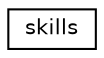 digraph "Иерархия классов. Графический вид."
{
  edge [fontname="Helvetica",fontsize="10",labelfontname="Helvetica",labelfontsize="10"];
  node [fontname="Helvetica",fontsize="10",shape=record];
  rankdir="LR";
  Node0 [label="skills",height=0.2,width=0.4,color="black", fillcolor="white", style="filled",URL="$structskills.html",tooltip="Структура скилла "];
}
